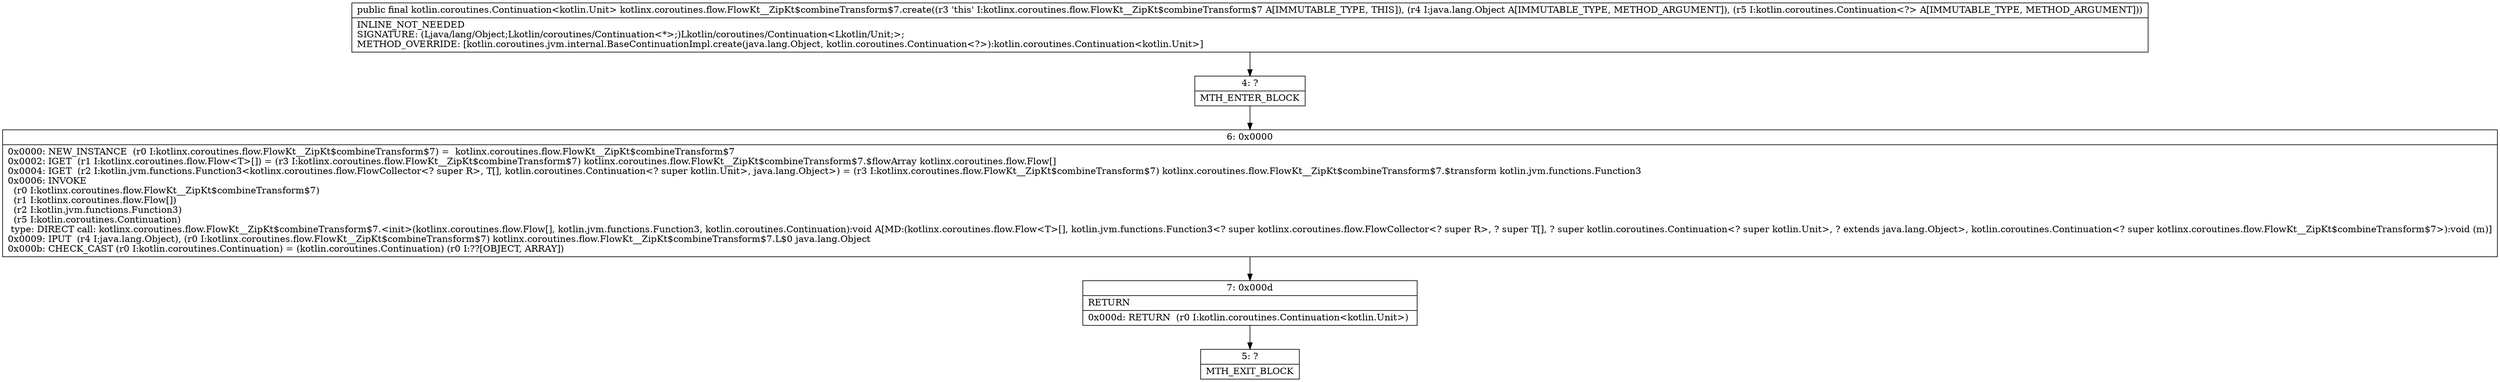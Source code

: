 digraph "CFG forkotlinx.coroutines.flow.FlowKt__ZipKt$combineTransform$7.create(Ljava\/lang\/Object;Lkotlin\/coroutines\/Continuation;)Lkotlin\/coroutines\/Continuation;" {
Node_4 [shape=record,label="{4\:\ ?|MTH_ENTER_BLOCK\l}"];
Node_6 [shape=record,label="{6\:\ 0x0000|0x0000: NEW_INSTANCE  (r0 I:kotlinx.coroutines.flow.FlowKt__ZipKt$combineTransform$7) =  kotlinx.coroutines.flow.FlowKt__ZipKt$combineTransform$7 \l0x0002: IGET  (r1 I:kotlinx.coroutines.flow.Flow\<T\>[]) = (r3 I:kotlinx.coroutines.flow.FlowKt__ZipKt$combineTransform$7) kotlinx.coroutines.flow.FlowKt__ZipKt$combineTransform$7.$flowArray kotlinx.coroutines.flow.Flow[] \l0x0004: IGET  (r2 I:kotlin.jvm.functions.Function3\<kotlinx.coroutines.flow.FlowCollector\<? super R\>, T[], kotlin.coroutines.Continuation\<? super kotlin.Unit\>, java.lang.Object\>) = (r3 I:kotlinx.coroutines.flow.FlowKt__ZipKt$combineTransform$7) kotlinx.coroutines.flow.FlowKt__ZipKt$combineTransform$7.$transform kotlin.jvm.functions.Function3 \l0x0006: INVOKE  \l  (r0 I:kotlinx.coroutines.flow.FlowKt__ZipKt$combineTransform$7)\l  (r1 I:kotlinx.coroutines.flow.Flow[])\l  (r2 I:kotlin.jvm.functions.Function3)\l  (r5 I:kotlin.coroutines.Continuation)\l type: DIRECT call: kotlinx.coroutines.flow.FlowKt__ZipKt$combineTransform$7.\<init\>(kotlinx.coroutines.flow.Flow[], kotlin.jvm.functions.Function3, kotlin.coroutines.Continuation):void A[MD:(kotlinx.coroutines.flow.Flow\<T\>[], kotlin.jvm.functions.Function3\<? super kotlinx.coroutines.flow.FlowCollector\<? super R\>, ? super T[], ? super kotlin.coroutines.Continuation\<? super kotlin.Unit\>, ? extends java.lang.Object\>, kotlin.coroutines.Continuation\<? super kotlinx.coroutines.flow.FlowKt__ZipKt$combineTransform$7\>):void (m)]\l0x0009: IPUT  (r4 I:java.lang.Object), (r0 I:kotlinx.coroutines.flow.FlowKt__ZipKt$combineTransform$7) kotlinx.coroutines.flow.FlowKt__ZipKt$combineTransform$7.L$0 java.lang.Object \l0x000b: CHECK_CAST (r0 I:kotlin.coroutines.Continuation) = (kotlin.coroutines.Continuation) (r0 I:??[OBJECT, ARRAY]) \l}"];
Node_7 [shape=record,label="{7\:\ 0x000d|RETURN\l|0x000d: RETURN  (r0 I:kotlin.coroutines.Continuation\<kotlin.Unit\>) \l}"];
Node_5 [shape=record,label="{5\:\ ?|MTH_EXIT_BLOCK\l}"];
MethodNode[shape=record,label="{public final kotlin.coroutines.Continuation\<kotlin.Unit\> kotlinx.coroutines.flow.FlowKt__ZipKt$combineTransform$7.create((r3 'this' I:kotlinx.coroutines.flow.FlowKt__ZipKt$combineTransform$7 A[IMMUTABLE_TYPE, THIS]), (r4 I:java.lang.Object A[IMMUTABLE_TYPE, METHOD_ARGUMENT]), (r5 I:kotlin.coroutines.Continuation\<?\> A[IMMUTABLE_TYPE, METHOD_ARGUMENT]))  | INLINE_NOT_NEEDED\lSIGNATURE: (Ljava\/lang\/Object;Lkotlin\/coroutines\/Continuation\<*\>;)Lkotlin\/coroutines\/Continuation\<Lkotlin\/Unit;\>;\lMETHOD_OVERRIDE: [kotlin.coroutines.jvm.internal.BaseContinuationImpl.create(java.lang.Object, kotlin.coroutines.Continuation\<?\>):kotlin.coroutines.Continuation\<kotlin.Unit\>]\l}"];
MethodNode -> Node_4;Node_4 -> Node_6;
Node_6 -> Node_7;
Node_7 -> Node_5;
}

